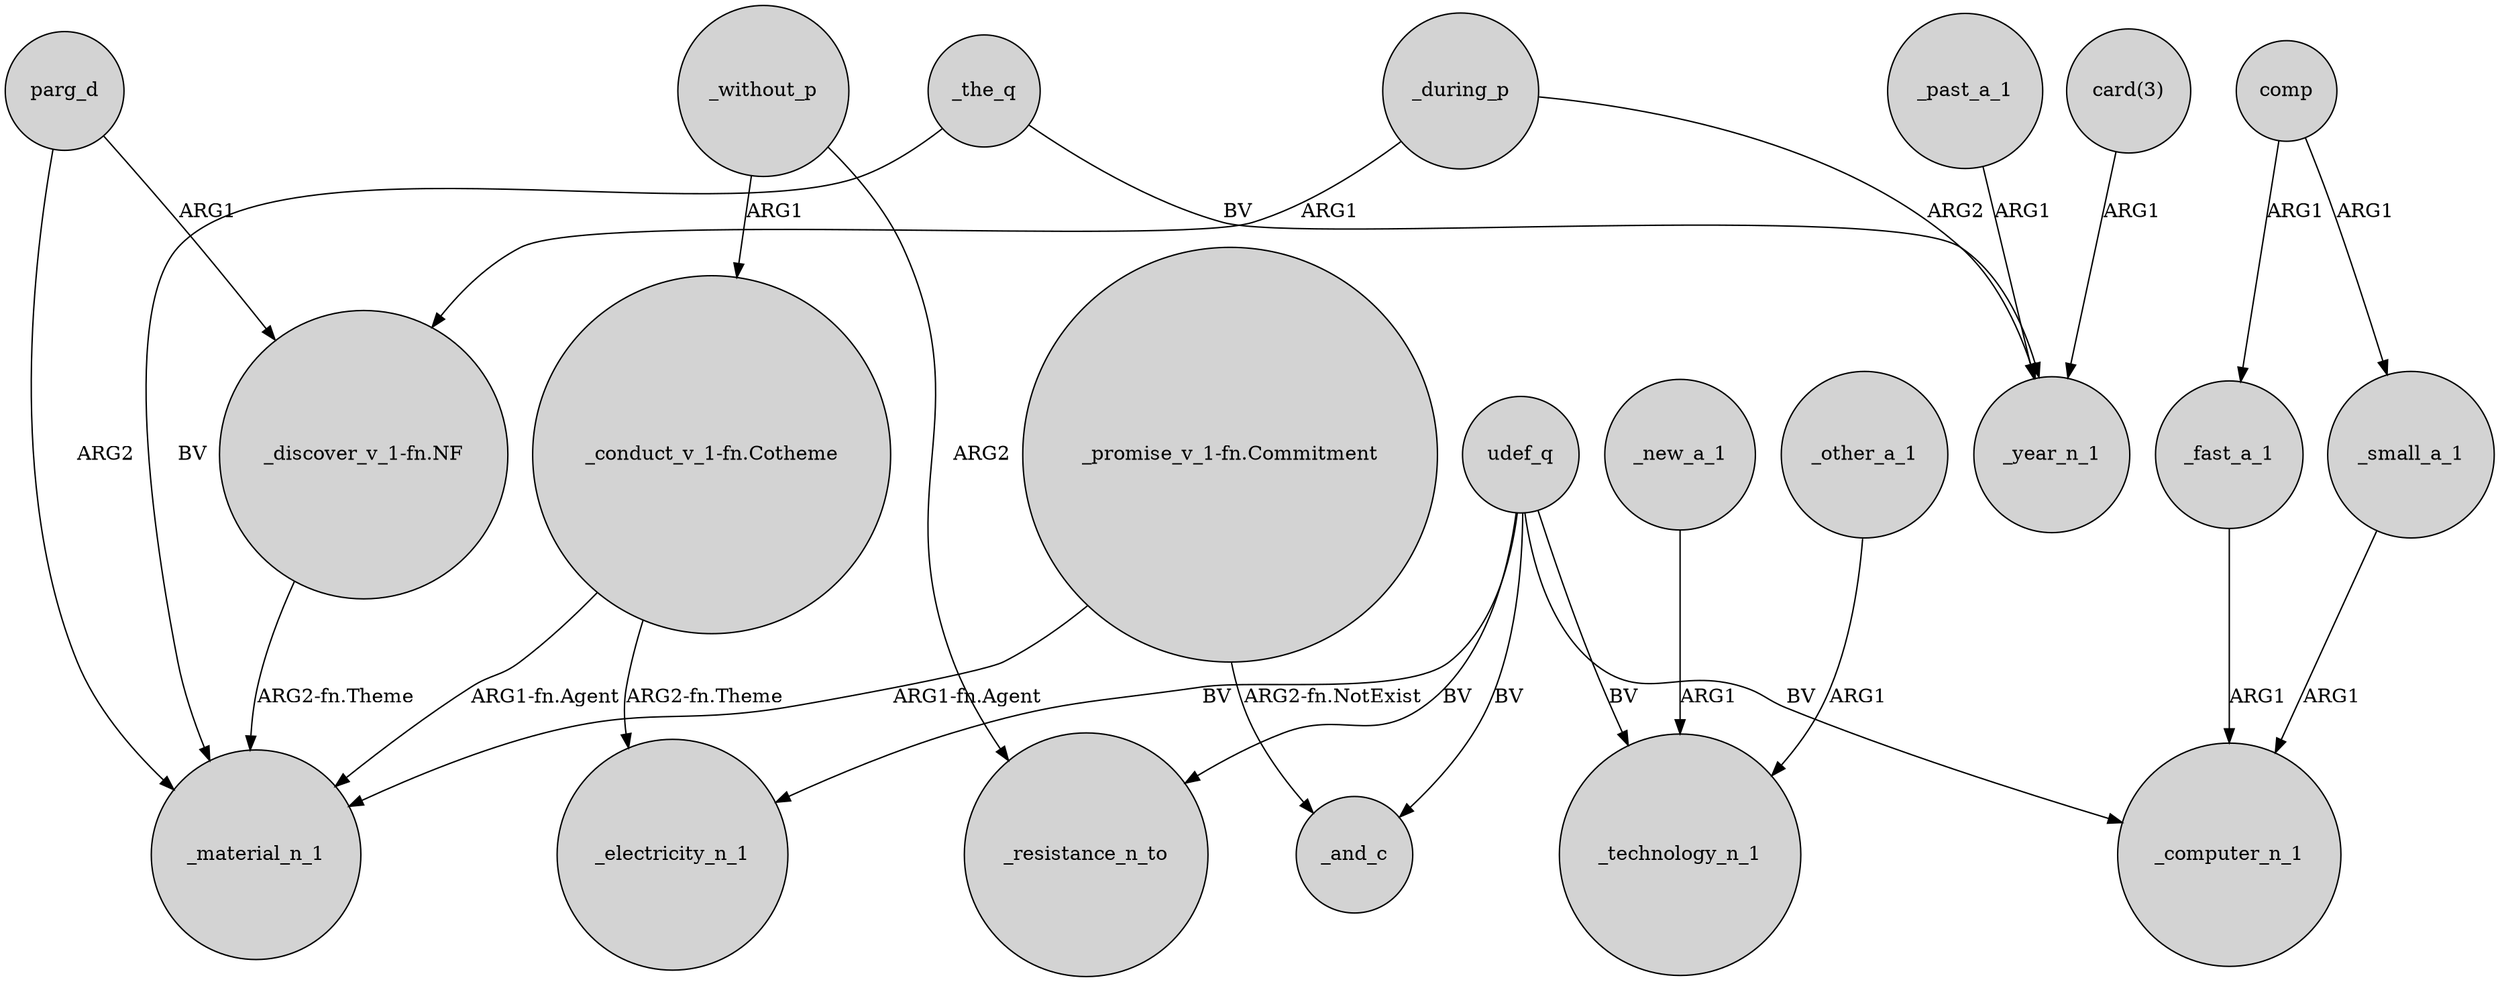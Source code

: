 digraph {
	node [shape=circle style=filled]
	"_conduct_v_1-fn.Cotheme" -> _material_n_1 [label="ARG1-fn.Agent"]
	_the_q -> _material_n_1 [label=BV]
	_new_a_1 -> _technology_n_1 [label=ARG1]
	_during_p -> "_discover_v_1-fn.NF" [label=ARG1]
	udef_q -> _electricity_n_1 [label=BV]
	"_conduct_v_1-fn.Cotheme" -> _electricity_n_1 [label="ARG2-fn.Theme"]
	udef_q -> _computer_n_1 [label=BV]
	_past_a_1 -> _year_n_1 [label=ARG1]
	udef_q -> _resistance_n_to [label=BV]
	_during_p -> _year_n_1 [label=ARG2]
	comp -> _small_a_1 [label=ARG1]
	"card(3)" -> _year_n_1 [label=ARG1]
	_the_q -> _year_n_1 [label=BV]
	_without_p -> _resistance_n_to [label=ARG2]
	udef_q -> _technology_n_1 [label=BV]
	"_discover_v_1-fn.NF" -> _material_n_1 [label="ARG2-fn.Theme"]
	_other_a_1 -> _technology_n_1 [label=ARG1]
	parg_d -> "_discover_v_1-fn.NF" [label=ARG1]
	udef_q -> _and_c [label=BV]
	_small_a_1 -> _computer_n_1 [label=ARG1]
	"_promise_v_1-fn.Commitment" -> _material_n_1 [label="ARG1-fn.Agent"]
	parg_d -> _material_n_1 [label=ARG2]
	_without_p -> "_conduct_v_1-fn.Cotheme" [label=ARG1]
	comp -> _fast_a_1 [label=ARG1]
	_fast_a_1 -> _computer_n_1 [label=ARG1]
	"_promise_v_1-fn.Commitment" -> _and_c [label="ARG2-fn.NotExist"]
}
